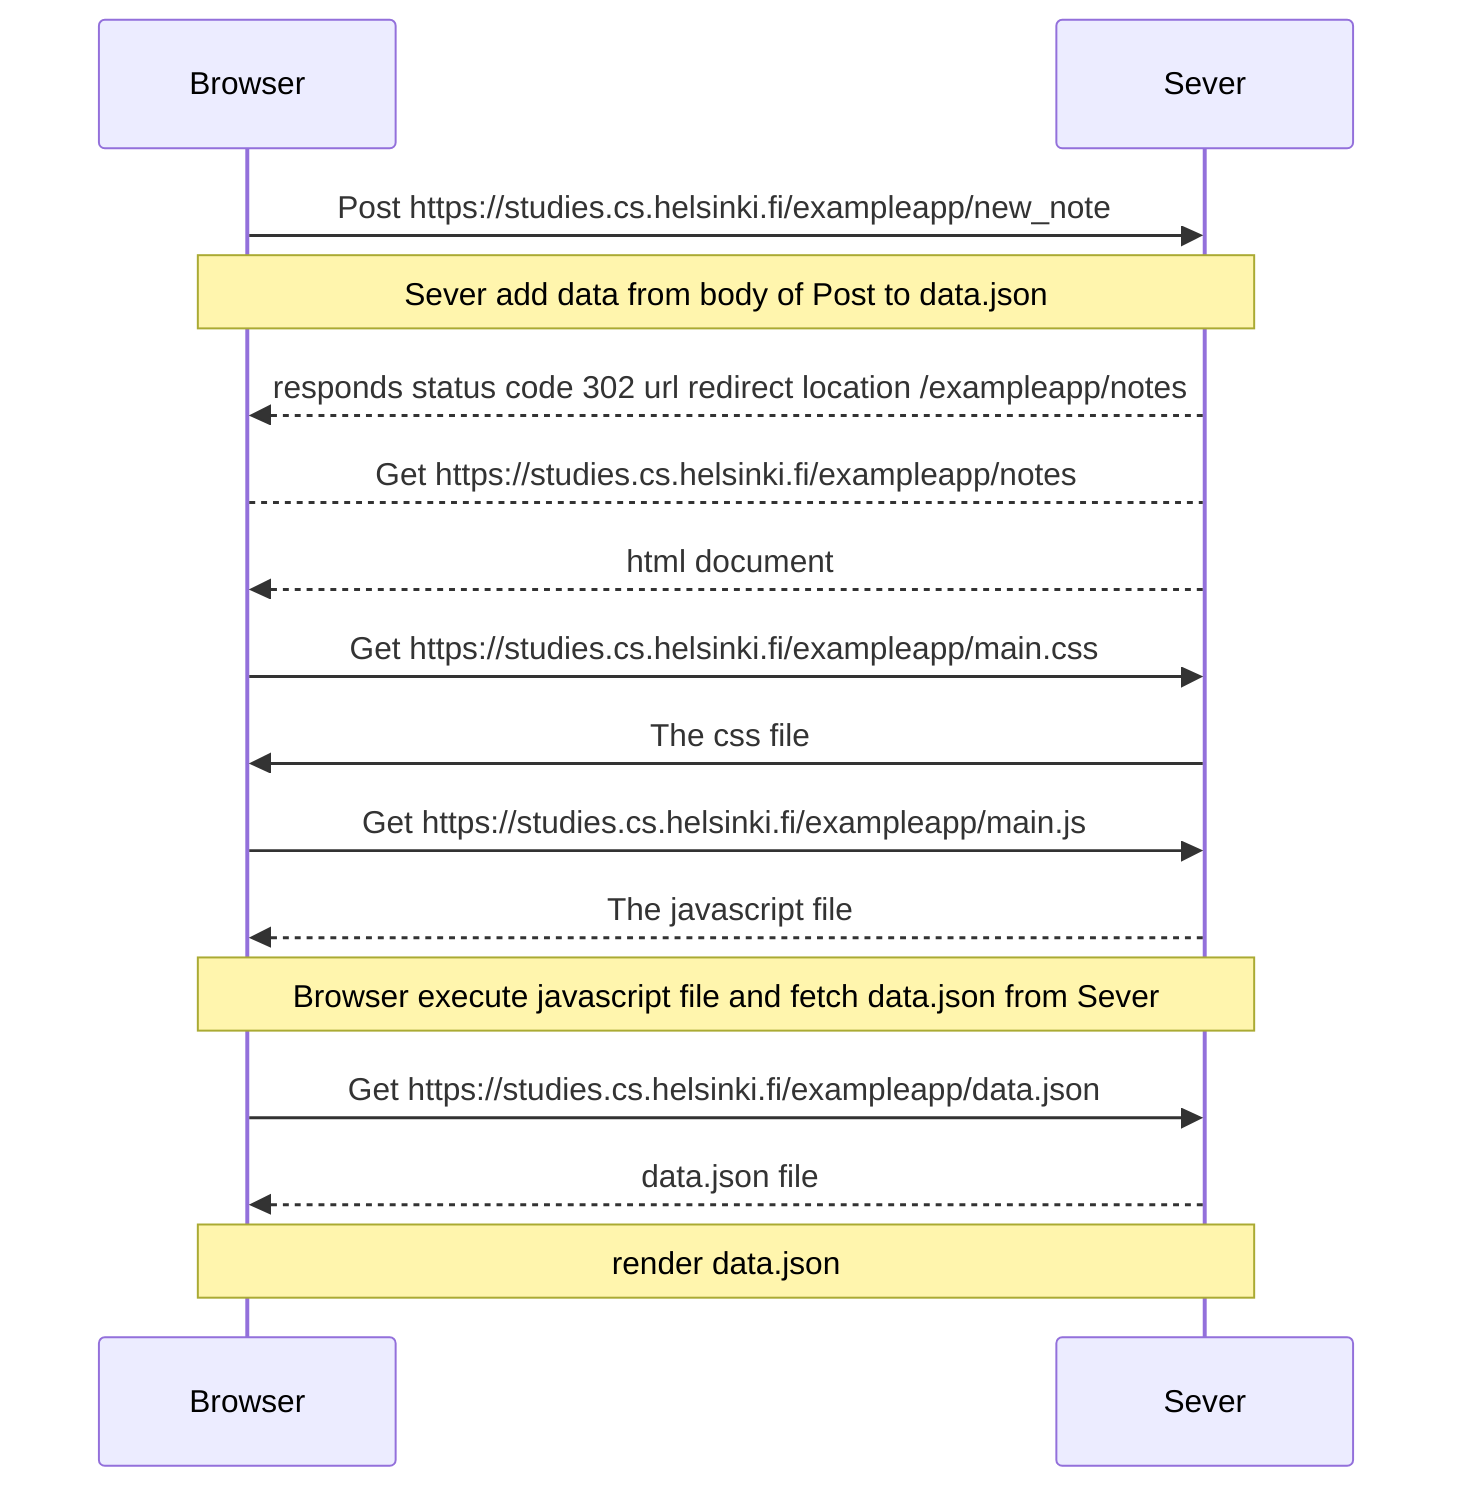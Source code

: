 %% Post https://studies.cs.helsinki.fi/exampleapp/new_note
sequenceDiagram
participant Browser
participant Sever

Browser ->> Sever : Post  https://studies.cs.helsinki.fi/exampleapp/new_note
Note over Browser,Sever: Sever add data from body of Post to data.json
Sever -->> Browser : responds status code 302 url redirect location /exampleapp/notes

Browser --> Sever : Get https://studies.cs.helsinki.fi/exampleapp/notes
Sever -->> Browser : html document
Browser ->> Sever : Get https://studies.cs.helsinki.fi/exampleapp/main.css
Sever ->> Browser : The css file 
Browser ->> Sever : Get https://studies.cs.helsinki.fi/exampleapp/main.js
Sever -->> Browser : The javascript file 
Note over Browser,Sever: Browser execute javascript file and fetch data.json from Sever
Browser  ->> Sever: Get https://studies.cs.helsinki.fi/exampleapp/data.json
Sever -->> Browser: data.json file
Note over Browser,Sever: render data.json
